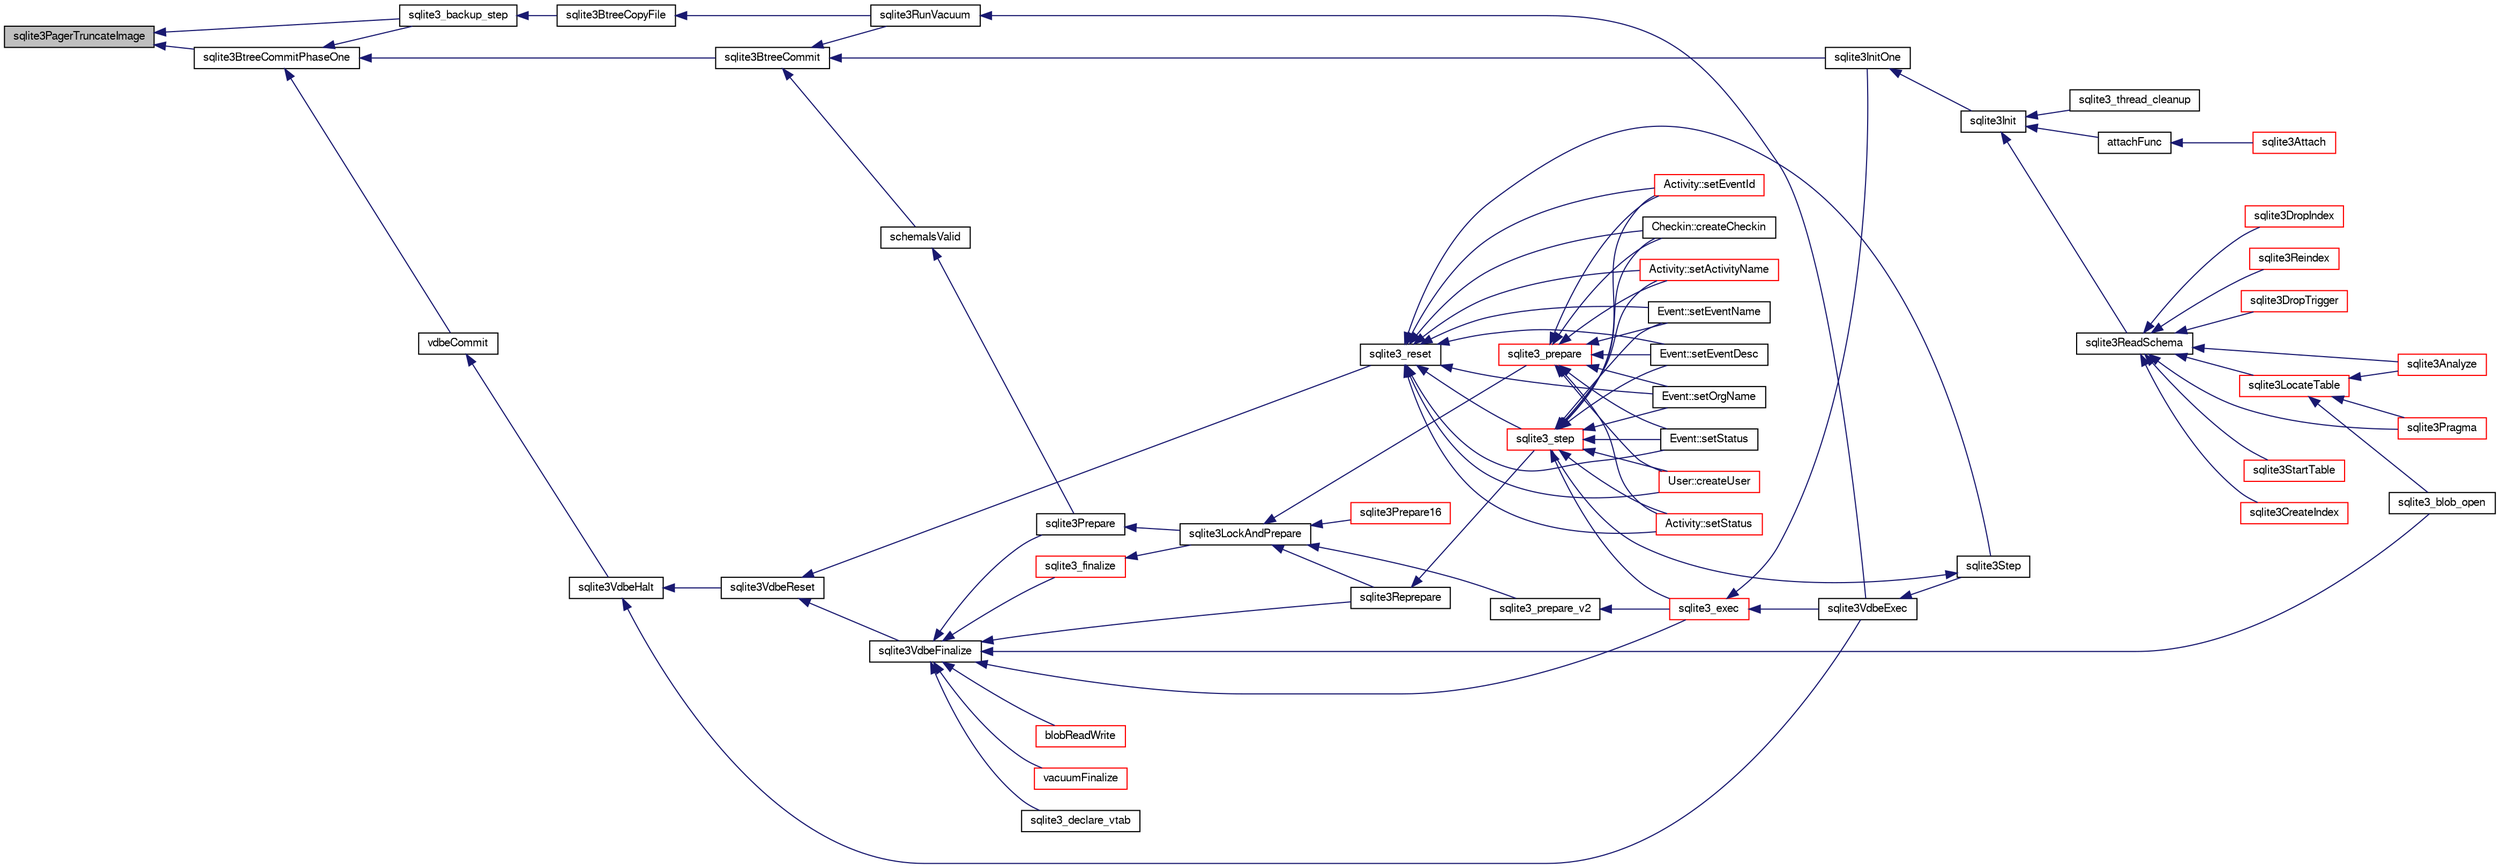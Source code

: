 digraph "sqlite3PagerTruncateImage"
{
  edge [fontname="FreeSans",fontsize="10",labelfontname="FreeSans",labelfontsize="10"];
  node [fontname="FreeSans",fontsize="10",shape=record];
  rankdir="LR";
  Node641044 [label="sqlite3PagerTruncateImage",height=0.2,width=0.4,color="black", fillcolor="grey75", style="filled", fontcolor="black"];
  Node641044 -> Node641045 [dir="back",color="midnightblue",fontsize="10",style="solid",fontname="FreeSans"];
  Node641045 [label="sqlite3BtreeCommitPhaseOne",height=0.2,width=0.4,color="black", fillcolor="white", style="filled",URL="$sqlite3_8c.html#ae266cba101e64ad99a166f237532e262"];
  Node641045 -> Node641046 [dir="back",color="midnightblue",fontsize="10",style="solid",fontname="FreeSans"];
  Node641046 [label="sqlite3BtreeCommit",height=0.2,width=0.4,color="black", fillcolor="white", style="filled",URL="$sqlite3_8c.html#a8e56ab314556935f9f73080147d26419"];
  Node641046 -> Node641047 [dir="back",color="midnightblue",fontsize="10",style="solid",fontname="FreeSans"];
  Node641047 [label="sqlite3InitOne",height=0.2,width=0.4,color="black", fillcolor="white", style="filled",URL="$sqlite3_8c.html#ac4318b25df65269906b0379251fe9b85"];
  Node641047 -> Node641048 [dir="back",color="midnightblue",fontsize="10",style="solid",fontname="FreeSans"];
  Node641048 [label="sqlite3Init",height=0.2,width=0.4,color="black", fillcolor="white", style="filled",URL="$sqlite3_8c.html#aed74e3dc765631a833f522f425ff5a48"];
  Node641048 -> Node641049 [dir="back",color="midnightblue",fontsize="10",style="solid",fontname="FreeSans"];
  Node641049 [label="attachFunc",height=0.2,width=0.4,color="black", fillcolor="white", style="filled",URL="$sqlite3_8c.html#a69cb751a7da501b9a0aa37e0d7c3eaf7"];
  Node641049 -> Node641050 [dir="back",color="midnightblue",fontsize="10",style="solid",fontname="FreeSans"];
  Node641050 [label="sqlite3Attach",height=0.2,width=0.4,color="red", fillcolor="white", style="filled",URL="$sqlite3_8c.html#ae0907fe0b43cc1b4c7e6a16213e8546f"];
  Node641048 -> Node641053 [dir="back",color="midnightblue",fontsize="10",style="solid",fontname="FreeSans"];
  Node641053 [label="sqlite3ReadSchema",height=0.2,width=0.4,color="black", fillcolor="white", style="filled",URL="$sqlite3_8c.html#ac41a97f30334f7d35b2b5713097eca90"];
  Node641053 -> Node641054 [dir="back",color="midnightblue",fontsize="10",style="solid",fontname="FreeSans"];
  Node641054 [label="sqlite3Analyze",height=0.2,width=0.4,color="red", fillcolor="white", style="filled",URL="$sqlite3_8c.html#ac696deb1ccaae3fa855cfbd0bfd4d048"];
  Node641053 -> Node641055 [dir="back",color="midnightblue",fontsize="10",style="solid",fontname="FreeSans"];
  Node641055 [label="sqlite3LocateTable",height=0.2,width=0.4,color="red", fillcolor="white", style="filled",URL="$sqlite3_8c.html#adfeea5b18971250d4ff7f5a44e134d75"];
  Node641055 -> Node641056 [dir="back",color="midnightblue",fontsize="10",style="solid",fontname="FreeSans"];
  Node641056 [label="sqlite3_blob_open",height=0.2,width=0.4,color="black", fillcolor="white", style="filled",URL="$sqlite3_8h.html#adb8ad839a5bdd62a43785132bc7dd518"];
  Node641055 -> Node641054 [dir="back",color="midnightblue",fontsize="10",style="solid",fontname="FreeSans"];
  Node641055 -> Node641100 [dir="back",color="midnightblue",fontsize="10",style="solid",fontname="FreeSans"];
  Node641100 [label="sqlite3Pragma",height=0.2,width=0.4,color="red", fillcolor="white", style="filled",URL="$sqlite3_8c.html#a111391370f58f8e6a6eca51fd34d62ed"];
  Node641053 -> Node641144 [dir="back",color="midnightblue",fontsize="10",style="solid",fontname="FreeSans"];
  Node641144 [label="sqlite3StartTable",height=0.2,width=0.4,color="red", fillcolor="white", style="filled",URL="$sqlite3_8c.html#af49b4395f39d9078a0dda2484c183012"];
  Node641053 -> Node641061 [dir="back",color="midnightblue",fontsize="10",style="solid",fontname="FreeSans"];
  Node641061 [label="sqlite3CreateIndex",height=0.2,width=0.4,color="red", fillcolor="white", style="filled",URL="$sqlite3_8c.html#a8dbe5e590ab6c58a8c45f34f7c81e825"];
  Node641053 -> Node641146 [dir="back",color="midnightblue",fontsize="10",style="solid",fontname="FreeSans"];
  Node641146 [label="sqlite3DropIndex",height=0.2,width=0.4,color="red", fillcolor="white", style="filled",URL="$sqlite3_8c.html#a3ffd2536f34a0cf6d427710b06b71e83"];
  Node641053 -> Node641114 [dir="back",color="midnightblue",fontsize="10",style="solid",fontname="FreeSans"];
  Node641114 [label="sqlite3Reindex",height=0.2,width=0.4,color="red", fillcolor="white", style="filled",URL="$sqlite3_8c.html#abd189e31189391e1ef114b413ff4abbf"];
  Node641053 -> Node641100 [dir="back",color="midnightblue",fontsize="10",style="solid",fontname="FreeSans"];
  Node641053 -> Node641147 [dir="back",color="midnightblue",fontsize="10",style="solid",fontname="FreeSans"];
  Node641147 [label="sqlite3DropTrigger",height=0.2,width=0.4,color="red", fillcolor="white", style="filled",URL="$sqlite3_8c.html#affdf1dd65e331b06feaef6ff8636305f"];
  Node641048 -> Node641148 [dir="back",color="midnightblue",fontsize="10",style="solid",fontname="FreeSans"];
  Node641148 [label="sqlite3_thread_cleanup",height=0.2,width=0.4,color="black", fillcolor="white", style="filled",URL="$sqlite3_8h.html#a34980c829db84f02e1a1599063469f06"];
  Node641046 -> Node641149 [dir="back",color="midnightblue",fontsize="10",style="solid",fontname="FreeSans"];
  Node641149 [label="schemaIsValid",height=0.2,width=0.4,color="black", fillcolor="white", style="filled",URL="$sqlite3_8c.html#a7c466fe28e7ca6f46b8bf72c46d9738d"];
  Node641149 -> Node641150 [dir="back",color="midnightblue",fontsize="10",style="solid",fontname="FreeSans"];
  Node641150 [label="sqlite3Prepare",height=0.2,width=0.4,color="black", fillcolor="white", style="filled",URL="$sqlite3_8c.html#acb25890858d0bf4b12eb7aae569f0c7b"];
  Node641150 -> Node641151 [dir="back",color="midnightblue",fontsize="10",style="solid",fontname="FreeSans"];
  Node641151 [label="sqlite3LockAndPrepare",height=0.2,width=0.4,color="black", fillcolor="white", style="filled",URL="$sqlite3_8c.html#a5db1ec5589aa2b02c6d979211a8789bd"];
  Node641151 -> Node641152 [dir="back",color="midnightblue",fontsize="10",style="solid",fontname="FreeSans"];
  Node641152 [label="sqlite3Reprepare",height=0.2,width=0.4,color="black", fillcolor="white", style="filled",URL="$sqlite3_8c.html#a7e2f7299cc947d07e782f6ac561fa937"];
  Node641152 -> Node641153 [dir="back",color="midnightblue",fontsize="10",style="solid",fontname="FreeSans"];
  Node641153 [label="sqlite3_step",height=0.2,width=0.4,color="red", fillcolor="white", style="filled",URL="$sqlite3_8h.html#ac1e491ce36b7471eb28387f7d3c74334"];
  Node641153 -> Node641159 [dir="back",color="midnightblue",fontsize="10",style="solid",fontname="FreeSans"];
  Node641159 [label="Activity::setEventId",height=0.2,width=0.4,color="red", fillcolor="white", style="filled",URL="$classActivity.html#adb1d0fd0d08f473e068f0a4086bfa9ca"];
  Node641153 -> Node641160 [dir="back",color="midnightblue",fontsize="10",style="solid",fontname="FreeSans"];
  Node641160 [label="Activity::setActivityName",height=0.2,width=0.4,color="red", fillcolor="white", style="filled",URL="$classActivity.html#a62dc3737b33915a36086f9dd26d16a81"];
  Node641153 -> Node641161 [dir="back",color="midnightblue",fontsize="10",style="solid",fontname="FreeSans"];
  Node641161 [label="Activity::setStatus",height=0.2,width=0.4,color="red", fillcolor="white", style="filled",URL="$classActivity.html#af618135a7738f4d2a7ee147a8ef912ea"];
  Node641153 -> Node641162 [dir="back",color="midnightblue",fontsize="10",style="solid",fontname="FreeSans"];
  Node641162 [label="Checkin::createCheckin",height=0.2,width=0.4,color="black", fillcolor="white", style="filled",URL="$classCheckin.html#a4e40acdf7fff0e607f6de4f24f3a163c"];
  Node641153 -> Node641168 [dir="back",color="midnightblue",fontsize="10",style="solid",fontname="FreeSans"];
  Node641168 [label="Event::setEventName",height=0.2,width=0.4,color="black", fillcolor="white", style="filled",URL="$classEvent.html#a10596b6ca077df05184e30d62b08729d"];
  Node641153 -> Node641169 [dir="back",color="midnightblue",fontsize="10",style="solid",fontname="FreeSans"];
  Node641169 [label="Event::setEventDesc",height=0.2,width=0.4,color="black", fillcolor="white", style="filled",URL="$classEvent.html#ae36b8377dcae792f1c5c4726024c981b"];
  Node641153 -> Node641170 [dir="back",color="midnightblue",fontsize="10",style="solid",fontname="FreeSans"];
  Node641170 [label="Event::setOrgName",height=0.2,width=0.4,color="black", fillcolor="white", style="filled",URL="$classEvent.html#a19aac0f776bd764563a54977656cf680"];
  Node641153 -> Node641171 [dir="back",color="midnightblue",fontsize="10",style="solid",fontname="FreeSans"];
  Node641171 [label="Event::setStatus",height=0.2,width=0.4,color="black", fillcolor="white", style="filled",URL="$classEvent.html#ab0a6b9285af0f4172eb841e2b80f8972"];
  Node641153 -> Node641260 [dir="back",color="midnightblue",fontsize="10",style="solid",fontname="FreeSans"];
  Node641260 [label="sqlite3_exec",height=0.2,width=0.4,color="red", fillcolor="white", style="filled",URL="$sqlite3_8h.html#a97487ec8150e0bcc8fa392ab8f0e24db"];
  Node641260 -> Node641176 [dir="back",color="midnightblue",fontsize="10",style="solid",fontname="FreeSans"];
  Node641176 [label="sqlite3VdbeExec",height=0.2,width=0.4,color="black", fillcolor="white", style="filled",URL="$sqlite3_8c.html#a8ce40a614bdc56719c4d642b1e4dfb21"];
  Node641176 -> Node641177 [dir="back",color="midnightblue",fontsize="10",style="solid",fontname="FreeSans"];
  Node641177 [label="sqlite3Step",height=0.2,width=0.4,color="black", fillcolor="white", style="filled",URL="$sqlite3_8c.html#a3f2872e873e2758a4beedad1d5113554"];
  Node641177 -> Node641153 [dir="back",color="midnightblue",fontsize="10",style="solid",fontname="FreeSans"];
  Node641260 -> Node641047 [dir="back",color="midnightblue",fontsize="10",style="solid",fontname="FreeSans"];
  Node641153 -> Node641266 [dir="back",color="midnightblue",fontsize="10",style="solid",fontname="FreeSans"];
  Node641266 [label="User::createUser",height=0.2,width=0.4,color="red", fillcolor="white", style="filled",URL="$classUser.html#a22ed673939e8cc0a136130b809bba513"];
  Node641151 -> Node641303 [dir="back",color="midnightblue",fontsize="10",style="solid",fontname="FreeSans"];
  Node641303 [label="sqlite3_prepare",height=0.2,width=0.4,color="red", fillcolor="white", style="filled",URL="$sqlite3_8h.html#a8c39e7b9dbeff01f0a399b46d4b29f1c"];
  Node641303 -> Node641159 [dir="back",color="midnightblue",fontsize="10",style="solid",fontname="FreeSans"];
  Node641303 -> Node641160 [dir="back",color="midnightblue",fontsize="10",style="solid",fontname="FreeSans"];
  Node641303 -> Node641161 [dir="back",color="midnightblue",fontsize="10",style="solid",fontname="FreeSans"];
  Node641303 -> Node641162 [dir="back",color="midnightblue",fontsize="10",style="solid",fontname="FreeSans"];
  Node641303 -> Node641168 [dir="back",color="midnightblue",fontsize="10",style="solid",fontname="FreeSans"];
  Node641303 -> Node641169 [dir="back",color="midnightblue",fontsize="10",style="solid",fontname="FreeSans"];
  Node641303 -> Node641170 [dir="back",color="midnightblue",fontsize="10",style="solid",fontname="FreeSans"];
  Node641303 -> Node641171 [dir="back",color="midnightblue",fontsize="10",style="solid",fontname="FreeSans"];
  Node641303 -> Node641266 [dir="back",color="midnightblue",fontsize="10",style="solid",fontname="FreeSans"];
  Node641151 -> Node641304 [dir="back",color="midnightblue",fontsize="10",style="solid",fontname="FreeSans"];
  Node641304 [label="sqlite3_prepare_v2",height=0.2,width=0.4,color="black", fillcolor="white", style="filled",URL="$sqlite3_8h.html#a85d4203bb54c984c5325c2f5b3664985"];
  Node641304 -> Node641260 [dir="back",color="midnightblue",fontsize="10",style="solid",fontname="FreeSans"];
  Node641151 -> Node641305 [dir="back",color="midnightblue",fontsize="10",style="solid",fontname="FreeSans"];
  Node641305 [label="sqlite3Prepare16",height=0.2,width=0.4,color="red", fillcolor="white", style="filled",URL="$sqlite3_8c.html#a5842e6724b91885125f83c438da1f15b"];
  Node641046 -> Node641246 [dir="back",color="midnightblue",fontsize="10",style="solid",fontname="FreeSans"];
  Node641246 [label="sqlite3RunVacuum",height=0.2,width=0.4,color="black", fillcolor="white", style="filled",URL="$sqlite3_8c.html#a5e83ddc7b3e7e8e79ad5d1fc92de1d2f"];
  Node641246 -> Node641176 [dir="back",color="midnightblue",fontsize="10",style="solid",fontname="FreeSans"];
  Node641045 -> Node641244 [dir="back",color="midnightblue",fontsize="10",style="solid",fontname="FreeSans"];
  Node641244 [label="sqlite3_backup_step",height=0.2,width=0.4,color="black", fillcolor="white", style="filled",URL="$sqlite3_8h.html#a1699b75e98d082eebc465a9e64c35269"];
  Node641244 -> Node641245 [dir="back",color="midnightblue",fontsize="10",style="solid",fontname="FreeSans"];
  Node641245 [label="sqlite3BtreeCopyFile",height=0.2,width=0.4,color="black", fillcolor="white", style="filled",URL="$sqlite3_8c.html#a4d9e19a79f0d5c1dfcef0bd137ae83f9"];
  Node641245 -> Node641246 [dir="back",color="midnightblue",fontsize="10",style="solid",fontname="FreeSans"];
  Node641045 -> Node641308 [dir="back",color="midnightblue",fontsize="10",style="solid",fontname="FreeSans"];
  Node641308 [label="vdbeCommit",height=0.2,width=0.4,color="black", fillcolor="white", style="filled",URL="$sqlite3_8c.html#a5d7f1e0625451b987728f600cfe1b92d"];
  Node641308 -> Node641251 [dir="back",color="midnightblue",fontsize="10",style="solid",fontname="FreeSans"];
  Node641251 [label="sqlite3VdbeHalt",height=0.2,width=0.4,color="black", fillcolor="white", style="filled",URL="$sqlite3_8c.html#a8d1d99703d999190fbc35ecc981cb709"];
  Node641251 -> Node641252 [dir="back",color="midnightblue",fontsize="10",style="solid",fontname="FreeSans"];
  Node641252 [label="sqlite3VdbeReset",height=0.2,width=0.4,color="black", fillcolor="white", style="filled",URL="$sqlite3_8c.html#a315a913742f7267f90d46d41446353b1"];
  Node641252 -> Node641253 [dir="back",color="midnightblue",fontsize="10",style="solid",fontname="FreeSans"];
  Node641253 [label="sqlite3VdbeFinalize",height=0.2,width=0.4,color="black", fillcolor="white", style="filled",URL="$sqlite3_8c.html#af81e0c8d03b71610d3a826469f67bbd4"];
  Node641253 -> Node641254 [dir="back",color="midnightblue",fontsize="10",style="solid",fontname="FreeSans"];
  Node641254 [label="sqlite3_finalize",height=0.2,width=0.4,color="red", fillcolor="white", style="filled",URL="$sqlite3_8h.html#a801195c0f771d40bb4be1e40f3b88945"];
  Node641254 -> Node641151 [dir="back",color="midnightblue",fontsize="10",style="solid",fontname="FreeSans"];
  Node641253 -> Node641056 [dir="back",color="midnightblue",fontsize="10",style="solid",fontname="FreeSans"];
  Node641253 -> Node641257 [dir="back",color="midnightblue",fontsize="10",style="solid",fontname="FreeSans"];
  Node641257 [label="blobReadWrite",height=0.2,width=0.4,color="red", fillcolor="white", style="filled",URL="$sqlite3_8c.html#a6c1d57e4337ee1b8655215c06dea4046"];
  Node641253 -> Node641260 [dir="back",color="midnightblue",fontsize="10",style="solid",fontname="FreeSans"];
  Node641253 -> Node641150 [dir="back",color="midnightblue",fontsize="10",style="solid",fontname="FreeSans"];
  Node641253 -> Node641152 [dir="back",color="midnightblue",fontsize="10",style="solid",fontname="FreeSans"];
  Node641253 -> Node641262 [dir="back",color="midnightblue",fontsize="10",style="solid",fontname="FreeSans"];
  Node641262 [label="vacuumFinalize",height=0.2,width=0.4,color="red", fillcolor="white", style="filled",URL="$sqlite3_8c.html#a632db76c46aca8f067d585295d2ada31"];
  Node641253 -> Node641230 [dir="back",color="midnightblue",fontsize="10",style="solid",fontname="FreeSans"];
  Node641230 [label="sqlite3_declare_vtab",height=0.2,width=0.4,color="black", fillcolor="white", style="filled",URL="$sqlite3_8h.html#a65393c41da76ae1470a7c7f4b4aca600"];
  Node641252 -> Node641265 [dir="back",color="midnightblue",fontsize="10",style="solid",fontname="FreeSans"];
  Node641265 [label="sqlite3_reset",height=0.2,width=0.4,color="black", fillcolor="white", style="filled",URL="$sqlite3_8h.html#a758efebc2e95694959ab0e74b397984c"];
  Node641265 -> Node641159 [dir="back",color="midnightblue",fontsize="10",style="solid",fontname="FreeSans"];
  Node641265 -> Node641160 [dir="back",color="midnightblue",fontsize="10",style="solid",fontname="FreeSans"];
  Node641265 -> Node641161 [dir="back",color="midnightblue",fontsize="10",style="solid",fontname="FreeSans"];
  Node641265 -> Node641162 [dir="back",color="midnightblue",fontsize="10",style="solid",fontname="FreeSans"];
  Node641265 -> Node641168 [dir="back",color="midnightblue",fontsize="10",style="solid",fontname="FreeSans"];
  Node641265 -> Node641169 [dir="back",color="midnightblue",fontsize="10",style="solid",fontname="FreeSans"];
  Node641265 -> Node641170 [dir="back",color="midnightblue",fontsize="10",style="solid",fontname="FreeSans"];
  Node641265 -> Node641171 [dir="back",color="midnightblue",fontsize="10",style="solid",fontname="FreeSans"];
  Node641265 -> Node641177 [dir="back",color="midnightblue",fontsize="10",style="solid",fontname="FreeSans"];
  Node641265 -> Node641153 [dir="back",color="midnightblue",fontsize="10",style="solid",fontname="FreeSans"];
  Node641265 -> Node641266 [dir="back",color="midnightblue",fontsize="10",style="solid",fontname="FreeSans"];
  Node641251 -> Node641176 [dir="back",color="midnightblue",fontsize="10",style="solid",fontname="FreeSans"];
  Node641044 -> Node641244 [dir="back",color="midnightblue",fontsize="10",style="solid",fontname="FreeSans"];
}
